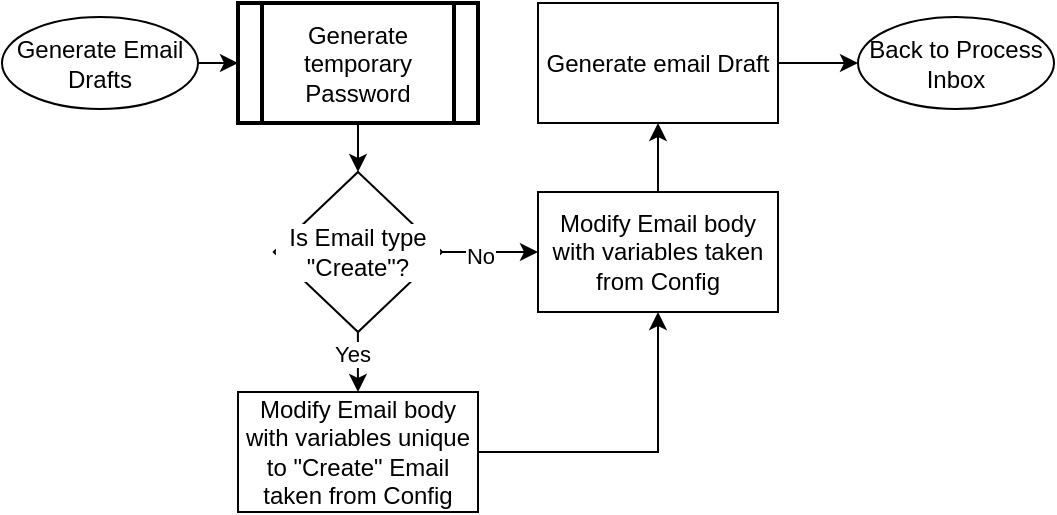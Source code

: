 <mxfile version="24.0.7" type="device">
  <diagram name="Page-1" id="0TSQYhWZiU3ZCPUQ66B-">
    <mxGraphModel dx="1426" dy="793" grid="1" gridSize="10" guides="1" tooltips="1" connect="1" arrows="1" fold="1" page="1" pageScale="1" pageWidth="850" pageHeight="1100" math="0" shadow="0">
      <root>
        <mxCell id="0" />
        <mxCell id="1" parent="0" />
        <mxCell id="BjvIwWfCL7ftc54---Ka-80" style="edgeStyle=orthogonalEdgeStyle;rounded=0;orthogonalLoop=1;jettySize=auto;html=1;exitX=1;exitY=0.5;exitDx=0;exitDy=0;entryX=0;entryY=0.5;entryDx=0;entryDy=0;" edge="1" parent="1" source="BjvIwWfCL7ftc54---Ka-8" target="BjvIwWfCL7ftc54---Ka-78">
          <mxGeometry relative="1" as="geometry" />
        </mxCell>
        <mxCell id="BjvIwWfCL7ftc54---Ka-8" value="Generate Email Drafts" style="ellipse;whiteSpace=wrap;html=1;" vertex="1" parent="1">
          <mxGeometry x="12" y="22.5" width="98" height="46" as="geometry" />
        </mxCell>
        <mxCell id="BjvIwWfCL7ftc54---Ka-93" value="" style="edgeStyle=orthogonalEdgeStyle;rounded=0;orthogonalLoop=1;jettySize=auto;html=1;" edge="1" parent="1" source="BjvIwWfCL7ftc54---Ka-23" target="BjvIwWfCL7ftc54---Ka-91">
          <mxGeometry relative="1" as="geometry" />
        </mxCell>
        <mxCell id="BjvIwWfCL7ftc54---Ka-99" value="No" style="edgeLabel;html=1;align=center;verticalAlign=middle;resizable=0;points=[];" vertex="1" connectable="0" parent="BjvIwWfCL7ftc54---Ka-93">
          <mxGeometry x="-0.21" y="-2" relative="1" as="geometry">
            <mxPoint as="offset" />
          </mxGeometry>
        </mxCell>
        <mxCell id="BjvIwWfCL7ftc54---Ka-95" value="" style="edgeStyle=orthogonalEdgeStyle;rounded=0;orthogonalLoop=1;jettySize=auto;html=1;" edge="1" parent="1" source="BjvIwWfCL7ftc54---Ka-23" target="BjvIwWfCL7ftc54---Ka-92">
          <mxGeometry relative="1" as="geometry" />
        </mxCell>
        <mxCell id="BjvIwWfCL7ftc54---Ka-100" value="Yes" style="edgeLabel;html=1;align=center;verticalAlign=middle;resizable=0;points=[];" vertex="1" connectable="0" parent="BjvIwWfCL7ftc54---Ka-95">
          <mxGeometry x="-0.267" y="-3" relative="1" as="geometry">
            <mxPoint as="offset" />
          </mxGeometry>
        </mxCell>
        <mxCell id="BjvIwWfCL7ftc54---Ka-23" value="Is Email type &quot;Create&quot;?" style="rhombus;whiteSpace=wrap;html=1;labelBackgroundColor=default;labelBorderColor=none;" vertex="1" parent="1">
          <mxGeometry x="147.94" y="100" width="84.12" height="80" as="geometry" />
        </mxCell>
        <mxCell id="BjvIwWfCL7ftc54---Ka-88" style="edgeStyle=orthogonalEdgeStyle;rounded=0;orthogonalLoop=1;jettySize=auto;html=1;exitX=0.5;exitY=1;exitDx=0;exitDy=0;entryX=0.5;entryY=0;entryDx=0;entryDy=0;" edge="1" parent="1" source="BjvIwWfCL7ftc54---Ka-78" target="BjvIwWfCL7ftc54---Ka-23">
          <mxGeometry relative="1" as="geometry" />
        </mxCell>
        <mxCell id="BjvIwWfCL7ftc54---Ka-78" value="Generate temporary Password" style="shape=process;whiteSpace=wrap;html=1;backgroundOutline=1;strokeWidth=2;" vertex="1" parent="1">
          <mxGeometry x="130" y="15.5" width="120" height="60" as="geometry" />
        </mxCell>
        <mxCell id="BjvIwWfCL7ftc54---Ka-98" value="" style="edgeStyle=orthogonalEdgeStyle;rounded=0;orthogonalLoop=1;jettySize=auto;html=1;" edge="1" parent="1" source="BjvIwWfCL7ftc54---Ka-79" target="BjvIwWfCL7ftc54---Ka-97">
          <mxGeometry relative="1" as="geometry" />
        </mxCell>
        <mxCell id="BjvIwWfCL7ftc54---Ka-79" value="Generate email Draft" style="rounded=0;whiteSpace=wrap;html=1;" vertex="1" parent="1">
          <mxGeometry x="280" y="15.5" width="120" height="60" as="geometry" />
        </mxCell>
        <mxCell id="BjvIwWfCL7ftc54---Ka-94" value="" style="edgeStyle=orthogonalEdgeStyle;rounded=0;orthogonalLoop=1;jettySize=auto;html=1;" edge="1" parent="1" source="BjvIwWfCL7ftc54---Ka-91" target="BjvIwWfCL7ftc54---Ka-79">
          <mxGeometry relative="1" as="geometry" />
        </mxCell>
        <mxCell id="BjvIwWfCL7ftc54---Ka-91" value="Modify Email body with variables taken from Config" style="rounded=0;whiteSpace=wrap;html=1;" vertex="1" parent="1">
          <mxGeometry x="280" y="110" width="120" height="60" as="geometry" />
        </mxCell>
        <mxCell id="BjvIwWfCL7ftc54---Ka-96" style="edgeStyle=orthogonalEdgeStyle;rounded=0;orthogonalLoop=1;jettySize=auto;html=1;exitX=1;exitY=0.5;exitDx=0;exitDy=0;entryX=0.5;entryY=1;entryDx=0;entryDy=0;" edge="1" parent="1" source="BjvIwWfCL7ftc54---Ka-92" target="BjvIwWfCL7ftc54---Ka-91">
          <mxGeometry relative="1" as="geometry" />
        </mxCell>
        <mxCell id="BjvIwWfCL7ftc54---Ka-92" value="Modify Email body with variables unique to &quot;Create&quot; Email taken from Config" style="rounded=0;whiteSpace=wrap;html=1;" vertex="1" parent="1">
          <mxGeometry x="130" y="210" width="120" height="60" as="geometry" />
        </mxCell>
        <mxCell id="BjvIwWfCL7ftc54---Ka-97" value="Back to Process Inbox" style="ellipse;whiteSpace=wrap;html=1;" vertex="1" parent="1">
          <mxGeometry x="440" y="22.5" width="98" height="46" as="geometry" />
        </mxCell>
      </root>
    </mxGraphModel>
  </diagram>
</mxfile>

